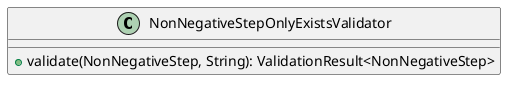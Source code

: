 @startuml

    class NonNegativeStepOnlyExistsValidator [[NonNegativeStepOnlyExistsValidator.html]] {
        +validate(NonNegativeStep, String): ValidationResult<NonNegativeStep>
    }

@enduml
